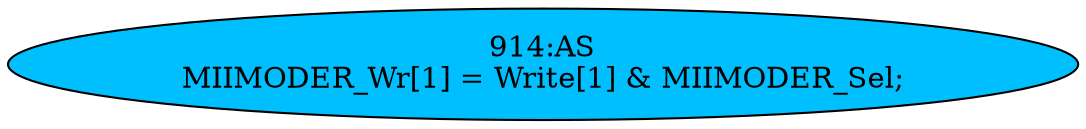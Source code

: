 strict digraph "" {
	node [label="\N"];
	"914:AS"	 [ast="<pyverilog.vparser.ast.Assign object at 0x7fbdee0e3310>",
		def_var="['MIIMODER_Wr']",
		fillcolor=deepskyblue,
		label="914:AS
MIIMODER_Wr[1] = Write[1] & MIIMODER_Sel;",
		statements="[]",
		style=filled,
		typ=Assign,
		use_var="['Write', 'MIIMODER_Sel']"];
}
